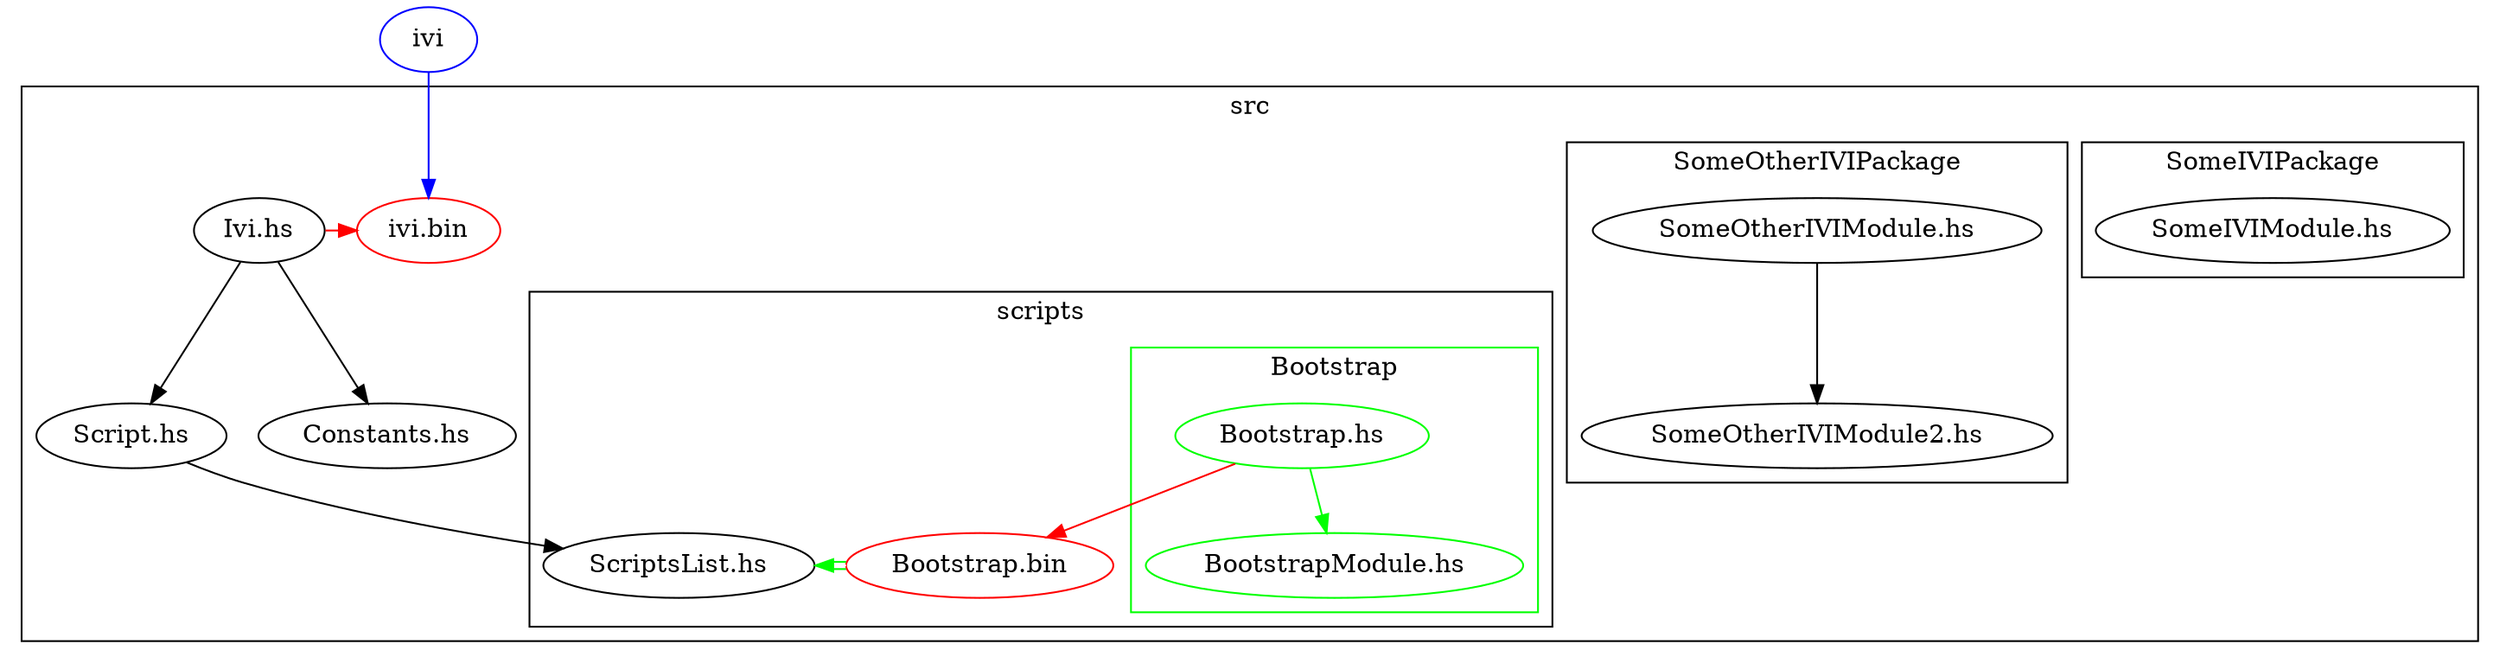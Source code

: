 digraph G {
    ivilink [label="ivi", color="blue"];

    subgraph cluster_src {
        label = "src";
        
        ivibin [label="ivi.bin", color="red"];
        
        ivihs [label="Ivi.hs"];
        scripths [label="Script.hs"];
        constantshs [label="Constants.hs"];

        {rank=same ivibin ivihs};
        {rank=same scripths constantshs};

        ivihs -> scripths;
        ivihs -> constantshs;

        subgraph cluster_src_scripts {
            label = "scripts";
            scriptslisths [label="ScriptsList.hs"];

            bootstrap [label="Bootstrap.bin", color="green", color="red"];
            bootstrap -> scriptslisths [color="green:white:green"];           

            {rank=same bootstrap scriptslisths};

            subgraph cluster_scr_scripts_bootstrap {
                label = "Bootstrap";
                color = "green";
                bootstraphs [label="Bootstrap.hs", color="green"];
                bootstraphs -> bootstrap [color="red"];
                bootstrapmodulehs [label="BootstrapModule.hs",color="green"];
                bootstraphs -> bootstrapmodulehs[color="green"];
            }


        }
        

        scripths -> scriptslisths;
    
        subgraph cluster_src_ivipackage {
            label = "SomeIVIPackage";
            ivimodule [label="SomeIVIModule.hs"];
        }
        subgraph cluster_src_otherivipackage {
            label = "SomeOtherIVIPackage";
            otherivimodule [label="SomeOtherIVIModule.hs"];
            otherivimodule2 [label="SomeOtherIVIModule2.hs"];
            otherivimodule -> otherivimodule2;
        }
    }
    ivilink ->ivibin [color="blue"];
    ivihs -> ivibin [color="red"];
}
